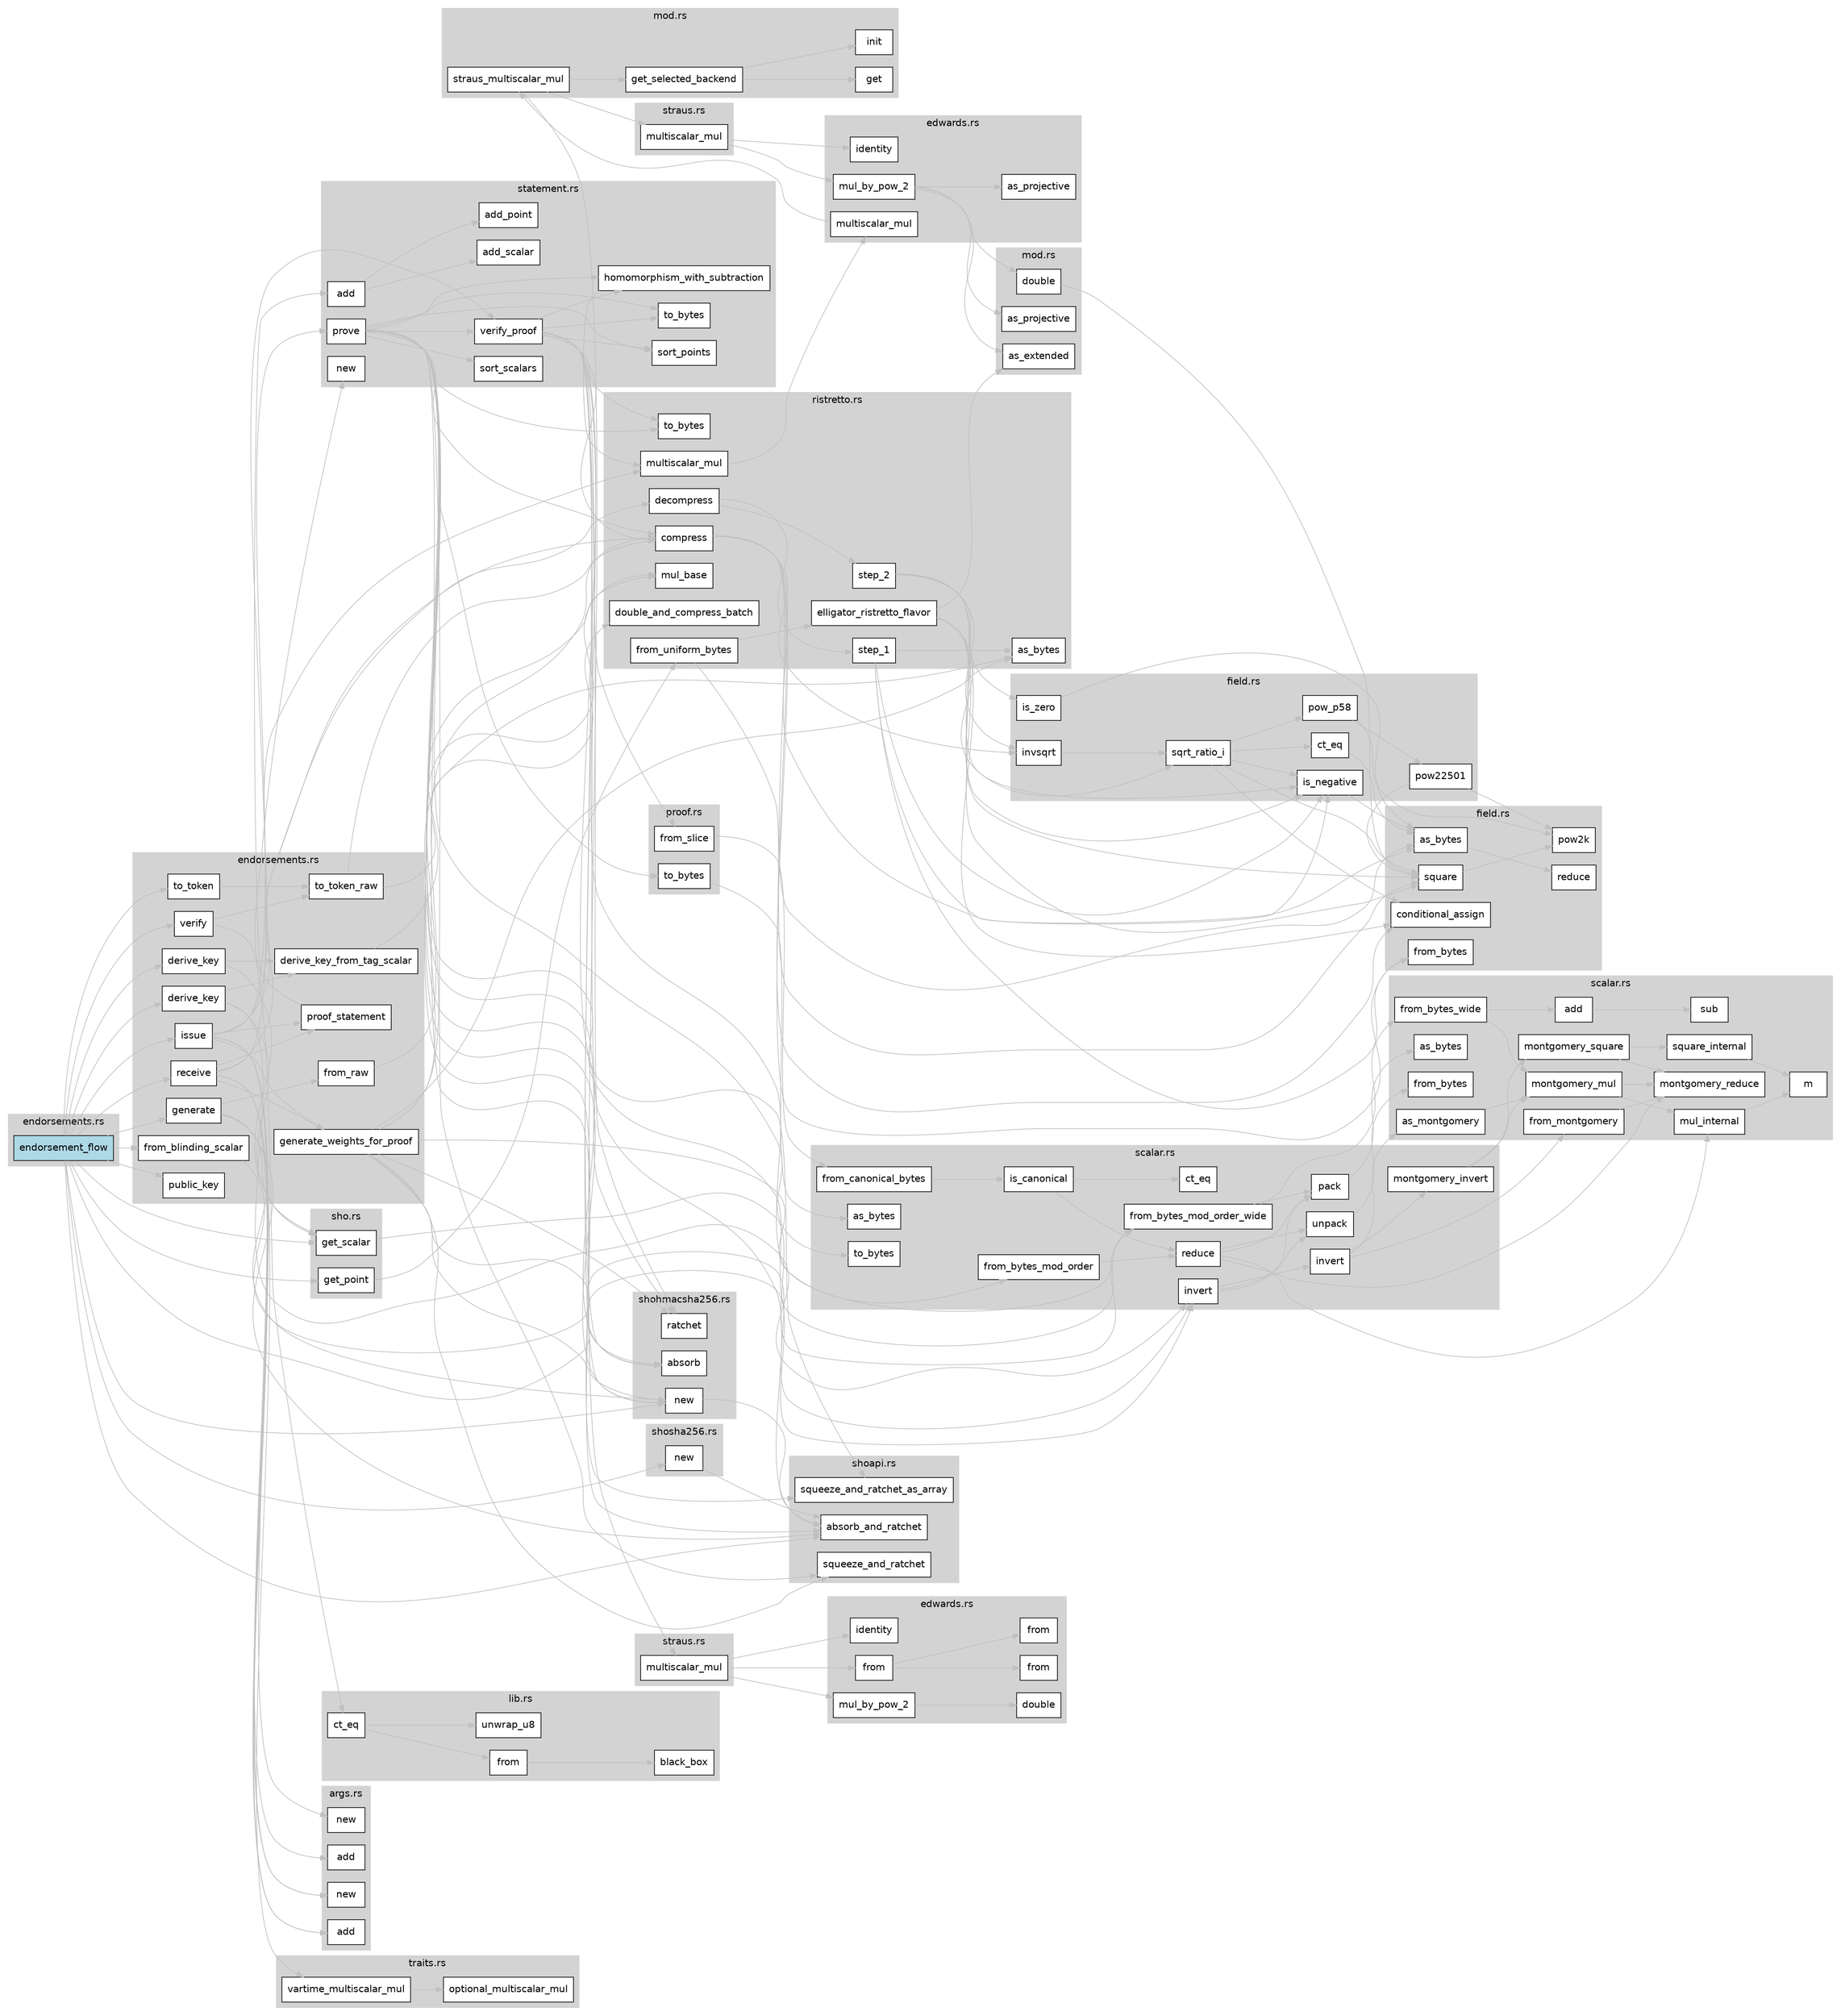 digraph function_subgraph {
  rankdir=LR;
  node [shape=box, style=filled, fontname=Helvetica];
  edge [color=gray];

  subgraph cluster_0 {
    label = "mod.rs";
    style=filled;
    color=lightgrey;
    fontname=Helvetica;
    "rust-analyzer cargo curve25519-dalek 4.1.3 backend/cpuid_avx2/impl#[InitToken]get()." [label="get", tooltip="", fillcolor=white]
    "rust-analyzer cargo curve25519-dalek 4.1.3 backend/get_selected_backend()." [label="get_selected_backend", tooltip="fn get_selected_backend() -> BackendKind {     #[cfg(all(curve25519_dalek_backend = ' simd' , nightly))]     {         cpufeatures::new!(cpuid_avx512, ' avx512ifma' , ' avx512vl' );         let token_...", fillcolor=white]
    "rust-analyzer cargo curve25519-dalek 4.1.3 backend/cpuid_avx2/init()." [label="init", tooltip="", fillcolor=white]
    "rust-analyzer cargo curve25519-dalek 4.1.3 backend/straus_multiscalar_mul()." [label="straus_multiscalar_mul", tooltip="pub fn straus_multiscalar_mul<I, J>(scalars: I, points: J) -> EdwardsPoint where     I: IntoIterator,     I::Item: core::borrow::Borrow<Scalar>,     J: IntoIterator,     J::Item: core::borrow::Borrow<...", fillcolor=white]
  }
  subgraph cluster_1 {
    label = "mod.rs";
    style=filled;
    color=lightgrey;
    fontname=Helvetica;
    "rust-analyzer cargo curve25519-dalek 4.1.3 backend/serial/curve_models/impl#[ProjectivePoint]double()." [label="double", tooltip="    pub fn double(&self) -> CompletedPoint {         // Double()         let XX = self.X.square();         let YY = self.Y.square();         let ZZ2 = self.Z.square2();         let X_plus_Y = &self.X ...", fillcolor=white]
    "rust-analyzer cargo curve25519-dalek 4.1.3 backend/serial/curve_models/impl#[CompletedPoint]as_extended()." [label="as_extended", tooltip="    pub fn as_extended(&self) -> EdwardsPoint {         EdwardsPoint {             X: &self.X * &self.T,             Y: &self.Y * &self.Z,             Z: &self.Z * &self.T,             T: &self.X * &s...", fillcolor=white]
    "rust-analyzer cargo curve25519-dalek 4.1.3 backend/serial/curve_models/impl#[CompletedPoint]as_projective()." [label="as_projective", tooltip="    pub fn as_projective(&self) -> ProjectivePoint {         ProjectivePoint {             X: &self.X * &self.T,             Y: &self.Y * &self.Z,             Z: &self.Z * &self.T,         }     }", fillcolor=white]
  }
  subgraph cluster_2 {
    label = "straus.rs";
    style=filled;
    color=lightgrey;
    fontname=Helvetica;
    "rust-analyzer cargo curve25519-dalek 4.1.3 backend/serial/scalar_mul/straus/impl#[Straus][MultiscalarMul]multiscalar_mul()." [label="multiscalar_mul", tooltip="    fn multiscalar_mul<I, J>(scalars: I, points: J) -> EdwardsPoint     where         I: IntoIterator,         I::Item: Borrow<Scalar>,         J: IntoIterator,         J::Item: Borrow<EdwardsPoint>, ...", fillcolor=white]
  }
  subgraph cluster_3 {
    label = "field.rs";
    style=filled;
    color=lightgrey;
    fontname=Helvetica;
    "rust-analyzer cargo curve25519-dalek 4.1.3 backend/serial/u64/field/impl#[FieldElement51][ConditionallySelectable]conditional_assign()." [label="conditional_assign", tooltip="    fn conditional_assign(&mut self, other: &FieldElement51, choice: Choice) {         self.0[0].conditional_assign(&other.0[0], choice);         self.0[1].conditional_assign(&other.0[1], choice);    ...", fillcolor=white]
    "rust-analyzer cargo curve25519-dalek 4.1.3 backend/serial/u64/field/impl#[FieldElement51]as_bytes()." [label="as_bytes", tooltip="    pub fn as_bytes(&self) -> [u8; 32] {         // Let h = limbs[0] + limbs[1]*2^51 + ... + limbs[4]*2^204.         //         // Write h = pq + r with 0 <= r < p.         //         // We want to co...", fillcolor=white]
    "rust-analyzer cargo curve25519-dalek 4.1.3 backend/serial/u64/field/impl#[FieldElement51]from_bytes()." [label="from_bytes", tooltip="    pub fn from_bytes(bytes: &[u8; 32]) -> FieldElement51 {         let load8 = |input: &[u8]| -> u64 {                (input[0] as u64)             | ((input[1] as u64) << 8)             | ((input[2]...", fillcolor=white]
    "rust-analyzer cargo curve25519-dalek 4.1.3 backend/serial/u64/field/impl#[FieldElement51]reduce()." [label="reduce", tooltip="    fn reduce(mut limbs: [u64; 5]) -> FieldElement51 {         const LOW_51_BIT_MASK: u64 = (1u64 << 51) - 1;          // Since the input limbs are bounded by 2^64, the biggest         // carry-out is...", fillcolor=white]
    "rust-analyzer cargo curve25519-dalek 4.1.3 backend/serial/u64/field/impl#[FieldElement51]pow2k()." [label="pow2k", tooltip="    pub fn pow2k(&self, mut k: u32) -> FieldElement51 {          debug_assert!( k > 0 );          /// Multiply two 64-bit integers with 128 bits of output.         #[inline(always)]         fn m(x: u6...", fillcolor=white]
    "rust-analyzer cargo curve25519-dalek 4.1.3 backend/serial/u64/field/impl#[FieldElement51]square()." [label="square", tooltip="    pub fn square(&self) -> FieldElement51 {         self.pow2k(1)     }", fillcolor=white]
  }
  subgraph cluster_4 {
    label = "scalar.rs";
    style=filled;
    color=lightgrey;
    fontname=Helvetica;
    "rust-analyzer cargo curve25519-dalek 4.1.3 backend/serial/u64/scalar/impl#[Scalar52]sub()." [label="sub", tooltip="    pub fn sub(a: &Scalar52, b: &Scalar52) -> Scalar52 {         // Optimization barrier to prevent compiler from inserting branch instructions         // TODO(tarcieri): find a better home (or abstra...", fillcolor=white]
    "rust-analyzer cargo curve25519-dalek 4.1.3 backend/serial/u64/scalar/impl#[Scalar52]from_bytes_wide()." [label="from_bytes_wide", tooltip="    pub fn from_bytes_wide(bytes: &[u8; 64]) -> Scalar52 {         let mut words = [0u64; 8];         for i in 0..8 {             for j in 0..8 {                 words[i] |= (bytes[(i * 8) + j] as u64...", fillcolor=white]
    "rust-analyzer cargo curve25519-dalek 4.1.3 backend/serial/u64/scalar/impl#[Scalar52]montgomery_square()." [label="montgomery_square", tooltip="    pub fn montgomery_square(&self) -> Scalar52 {         Scalar52::montgomery_reduce(&Scalar52::square_internal(self))     }", fillcolor=white]
    "rust-analyzer cargo curve25519-dalek 4.1.3 backend/serial/u64/scalar/impl#[Scalar52]montgomery_reduce()." [label="montgomery_reduce", tooltip="    pub (crate) fn montgomery_reduce(limbs: &[u128; 9]) -> Scalar52 {          #[inline(always)]         fn part1(sum: u128) -> (u128, u64) {             let p = (sum as u64).wrapping_mul(constants::L...", fillcolor=white]
    "rust-analyzer cargo curve25519-dalek 4.1.3 backend/serial/u64/scalar/impl#[Scalar52]as_montgomery()." [label="as_montgomery", tooltip="    pub fn as_montgomery(&self) -> Scalar52 {         Scalar52::montgomery_mul(self, &constants::RR)     }", fillcolor=white]
    "rust-analyzer cargo curve25519-dalek 4.1.3 backend/serial/u64/scalar/impl#[Scalar52]from_montgomery()." [label="from_montgomery", tooltip="    pub fn from_montgomery(&self) -> Scalar52 {         let mut limbs = [0u128; 9];         for i in 0..5 {             limbs[i] = self[i] as u128;         }         Scalar52::montgomery_reduce(&limbs...", fillcolor=white]
    "rust-analyzer cargo curve25519-dalek 4.1.3 backend/serial/u64/scalar/impl#[Scalar52]mul_internal()." [label="mul_internal", tooltip="    pub (crate) fn mul_internal(a: &Scalar52, b: &Scalar52) -> [u128; 9] {         let mut z = [0u128; 9];          z[0] = m(a[0], b[0]);         z[1] = m(a[0], b[1]) + m(a[1], b[0]);         z[2] = m...", fillcolor=white]
    "rust-analyzer cargo curve25519-dalek 4.1.3 backend/serial/u64/scalar/impl#[Scalar52]montgomery_mul()." [label="montgomery_mul", tooltip="    pub fn montgomery_mul(a: &Scalar52, b: &Scalar52) -> Scalar52 {         Scalar52::montgomery_reduce(&Scalar52::mul_internal(a, b))     }", fillcolor=white]
    "rust-analyzer cargo curve25519-dalek 4.1.3 backend/serial/u64/scalar/impl#[Scalar52]as_bytes()." [label="as_bytes", tooltip="    pub fn as_bytes(&self) -> [u8; 32] {         let mut s = [0u8; 32];          s[ 0] =  (self.0[ 0] >>  0)                      as u8;         s[ 1] =  (self.0[ 0] >>  8)                      as u8;...", fillcolor=white]
    "rust-analyzer cargo curve25519-dalek 4.1.3 backend/serial/u64/scalar/m()." [label="m", tooltip="fn m(x: u64, y: u64) -> u128 {     (x as u128) * (y as u128) }", fillcolor=white]
    "rust-analyzer cargo curve25519-dalek 4.1.3 backend/serial/u64/scalar/impl#[Scalar52]square_internal()." [label="square_internal", tooltip="    fn square_internal(a: &Scalar52) -> [u128; 9] {         let aa = [             a[0] * 2,             a[1] * 2,             a[2] * 2,             a[3] * 2,         ];          [             m( a[0]...", fillcolor=white]
    "rust-analyzer cargo curve25519-dalek 4.1.3 backend/serial/u64/scalar/impl#[Scalar52]add()." [label="add", tooltip="    pub fn add(a: &Scalar52, b: &Scalar52) -> Scalar52 {         let mut sum = Scalar52::ZERO;         let mask = (1u64 << 52) - 1;          // a + b         let mut carry: u64 = 0;         for i in 0...", fillcolor=white]
    "rust-analyzer cargo curve25519-dalek 4.1.3 backend/serial/u64/scalar/impl#[Scalar52]from_bytes()." [label="from_bytes", tooltip="    pub fn from_bytes(bytes: &[u8; 32]) -> Scalar52 {         let mut words = [0u64; 4];         for i in 0..4 {             for j in 0..8 {                 words[i] |= (bytes[(i * 8) + j] as u64) << ...", fillcolor=white]
  }
  subgraph cluster_5 {
    label = "edwards.rs";
    style=filled;
    color=lightgrey;
    fontname=Helvetica;
    "rust-analyzer cargo curve25519-dalek 4.1.3 backend/vector/avx2/edwards/impl#[ExtendedPoint][Identity]identity()." [label="identity", tooltip="    fn identity() -> ExtendedPoint {         constants::EXTENDEDPOINT_IDENTITY     }", fillcolor=white]
    "rust-analyzer cargo curve25519-dalek 4.1.3 backend/vector/avx2/edwards/impl#[ExtendedPoint][`From<crate::EdwardsPoint>`]from()." [label="from", tooltip="    fn from(P: edwards::EdwardsPoint) -> ExtendedPoint {         ExtendedPoint(FieldElement2625x4::new(&P.X, &P.Y, &P.Z, &P.T))     }", fillcolor=white]
    "rust-analyzer cargo curve25519-dalek 4.1.3 backend/vector/avx2/edwards/impl#[CachedPoint][`From<ExtendedPoint>`]from()." [label="from", tooltip="    fn from(P: ExtendedPoint) -> CachedPoint {         let mut x = P.0;          x = x.blend(x.diff_sum(), Lanes::AB);         // x = (Y2 - X2, Y2 + X2, Z2, T2) = (S2 S3 Z2 T2)          x = x * (12166...", fillcolor=white]
    "rust-analyzer cargo curve25519-dalek 4.1.3 backend/vector/avx2/edwards/impl#[`LookupTable<CachedPoint>`][`From<&crate::EdwardsPoint>`]from()." [label="from", tooltip="    fn from(point: &edwards::EdwardsPoint) -> Self {         let P = ExtendedPoint::from(*point);         let mut points = [CachedPoint::from(P); 8];         for i in 0..7 {             points[i + 1] ...", fillcolor=white]
    "rust-analyzer cargo curve25519-dalek 4.1.3 backend/vector/avx2/edwards/impl#[ExtendedPoint]double()." [label="double", tooltip="    pub fn double(&self) -> ExtendedPoint {         // Want to compute (X1 Y1 Z1 X1+Y1).         // Not sure how to do this less expensively than computing         // (X1 Y1 Z1 T1) --(256bit shuffle)-...", fillcolor=white]
    "rust-analyzer cargo curve25519-dalek 4.1.3 backend/vector/avx2/edwards/impl#[ExtendedPoint]mul_by_pow_2()." [label="mul_by_pow_2", tooltip="    pub fn mul_by_pow_2(&self, k: u32) -> ExtendedPoint {         let mut tmp: ExtendedPoint = *self;         for _ in 0..k {             tmp = tmp.double();         }         tmp     }", fillcolor=white]
  }
  subgraph cluster_6 {
    label = "straus.rs";
    style=filled;
    color=lightgrey;
    fontname=Helvetica;
    "rust-analyzer cargo curve25519-dalek 4.1.3 backend/vector/scalar_mul/straus/spec_avx2/impl#[Straus][MultiscalarMul]multiscalar_mul()." [label="multiscalar_mul", tooltip="        fn multiscalar_mul<I, J>(scalars: I, points: J) -> EdwardsPoint         where             I: IntoIterator,             I::Item: Borrow<Scalar>,             J: IntoIterator,             J::Item...", fillcolor=white]
  }
  subgraph cluster_7 {
    label = "edwards.rs";
    style=filled;
    color=lightgrey;
    fontname=Helvetica;
    "rust-analyzer cargo curve25519-dalek 4.1.3 edwards/impl#[EdwardsPoint][Identity]identity()." [label="identity", tooltip="    fn identity() -> EdwardsPoint {         EdwardsPoint {             X: FieldElement::ZERO,             Y: FieldElement::ONE,             Z: FieldElement::ONE,             T: FieldElement::ZERO,    ...", fillcolor=white]
    "rust-analyzer cargo curve25519-dalek 4.1.3 edwards/impl#[EdwardsPoint]mul_by_pow_2()." [label="mul_by_pow_2", tooltip="    pub(crate) fn mul_by_pow_2(&self, k: u32) -> EdwardsPoint {         debug_assert!(k > 0);         let mut r: CompletedPoint;         let mut s = self.as_projective();         for _ in 0..(k - 1) {...", fillcolor=white]
    "rust-analyzer cargo curve25519-dalek 4.1.3 edwards/impl#[EdwardsPoint][MultiscalarMul]multiscalar_mul()." [label="multiscalar_mul", tooltip="    fn multiscalar_mul<I, J>(scalars: I, points: J) -> EdwardsPoint     where         I: IntoIterator,         I::Item: Borrow<Scalar>,         J: IntoIterator,         J::Item: Borrow<EdwardsPoint>, ...", fillcolor=white]
    "rust-analyzer cargo curve25519-dalek 4.1.3 edwards/impl#[EdwardsPoint]as_projective()." [label="as_projective", tooltip="    pub(crate) const fn as_projective(&self) -> ProjectivePoint {         ProjectivePoint {             X: self.X,             Y: self.Y,             Z: self.Z,         }     }", fillcolor=white]
  }
  subgraph cluster_8 {
    label = "field.rs";
    style=filled;
    color=lightgrey;
    fontname=Helvetica;
    "rust-analyzer cargo curve25519-dalek 4.1.3 field/impl#[`crate::lizard::lizard_constants::FieldElement51`]is_zero()." [label="is_zero", tooltip="    pub(crate) fn is_zero(&self) -> Choice {         let zero = [0u8; 32];         let bytes = self.as_bytes();          bytes.ct_eq(&zero)     }", fillcolor=white]
    "rust-analyzer cargo curve25519-dalek 4.1.3 field/impl#[`crate::lizard::lizard_constants::FieldElement51`]pow_p58()." [label="pow_p58", tooltip="    fn pow_p58(&self) -> FieldElement {         // The bits of (p-5)/8 are 101111.....11.         //         //                                 nonzero bits of exponent         let (t19, _) = self.pow...", fillcolor=white]
    "rust-analyzer cargo curve25519-dalek 4.1.3 field/impl#[`crate::lizard::lizard_constants::FieldElement51`]sqrt_ratio_i()." [label="sqrt_ratio_i", tooltip="    pub(crate) fn sqrt_ratio_i(u: &FieldElement, v: &FieldElement) -> (Choice, FieldElement) {         // Using the same trick as in ed25519 decoding, we merge the         // inversion, the square roo...", fillcolor=white]
    "rust-analyzer cargo curve25519-dalek 4.1.3 field/impl#[`crate::lizard::lizard_constants::FieldElement51`]invsqrt()." [label="invsqrt", tooltip="    pub(crate) fn invsqrt(&self) -> (Choice, FieldElement) {         FieldElement::sqrt_ratio_i(&FieldElement::ONE, self)     }", fillcolor=white]
    "rust-analyzer cargo curve25519-dalek 4.1.3 field/impl#[`crate::lizard::lizard_constants::FieldElement51`][ConstantTimeEq]ct_eq()." [label="ct_eq", tooltip="    fn ct_eq(&self, other: &FieldElement) -> Choice {         self.as_bytes().ct_eq(&other.as_bytes())     }", fillcolor=white]
    "rust-analyzer cargo curve25519-dalek 4.1.3 field/impl#[`crate::lizard::lizard_constants::FieldElement51`]pow22501()." [label="pow22501", tooltip="    fn pow22501(&self) -> (FieldElement, FieldElement) {         // Instead of managing which temporary variables are used         // for what, we define as many as we need and leave stack         // ...", fillcolor=white]
    "rust-analyzer cargo curve25519-dalek 4.1.3 field/impl#[`crate::lizard::lizard_constants::FieldElement51`]is_negative()." [label="is_negative", tooltip="    pub(crate) fn is_negative(&self) -> Choice {         let bytes = self.as_bytes();         (bytes[0] & 1).into()     }", fillcolor=white]
  }
  subgraph cluster_9 {
    label = "ristretto.rs";
    style=filled;
    color=lightgrey;
    fontname=Helvetica;
    "rust-analyzer cargo curve25519-dalek 4.1.3 ristretto/impl#[RistrettoPoint]double_and_compress_batch()." [label="double_and_compress_batch", tooltip="    pub fn double_and_compress_batch<'a, I>(points: I) -> Vec<CompressedRistretto>     where         I: IntoIterator<Item = &'a RistrettoPoint>,     {         #[derive(Copy, Clone, Debug)]         str...", fillcolor=white]
    "rust-analyzer cargo curve25519-dalek 4.1.3 ristretto/impl#[RistrettoPoint]elligator_ristretto_flavor()." [label="elligator_ristretto_flavor", tooltip="    pub(crate) fn elligator_ristretto_flavor(r_0: &FieldElement) -> RistrettoPoint {         let i = &constants::SQRT_M1;         let d = &constants::EDWARDS_D;         let one_minus_d_sq = &constants...", fillcolor=white]
    "rust-analyzer cargo curve25519-dalek 4.1.3 ristretto/impl#[CompressedRistretto]as_bytes()." [label="as_bytes", tooltip="    pub const fn as_bytes(&self) -> &[u8; 32] {         &self.0     }", fillcolor=white]
    "rust-analyzer cargo curve25519-dalek 4.1.3 ristretto/decompress/step_2()." [label="step_2", tooltip="    pub(super) fn step_2(s: FieldElement) -> (Choice, Choice, Choice, RistrettoPoint) {         // Step 2.  Compute (X:Y:Z:T).         let one = FieldElement::ONE;         let ss = s.square();        ...", fillcolor=white]
    "rust-analyzer cargo curve25519-dalek 4.1.3 ristretto/impl#[CompressedRistretto]decompress()." [label="decompress", tooltip="    pub fn decompress(&self) -> Option<RistrettoPoint> {         let (s_encoding_is_canonical, s_is_negative, s) = decompress::step_1(self);          if (!s_encoding_is_canonical | s_is_negative).into...", fillcolor=white]
    "rust-analyzer cargo curve25519-dalek 4.1.3 ristretto/impl#[RistrettoPoint]from_uniform_bytes()." [label="from_uniform_bytes", tooltip="    pub fn from_uniform_bytes(bytes: &[u8; 64]) -> RistrettoPoint {         // This follows the one-way map construction from the Ristretto RFC:         // https://datatracker.ietf.org/doc/html/draft-...", fillcolor=white]
    "rust-analyzer cargo curve25519-dalek 4.1.3 ristretto/impl#[RistrettoPoint][MultiscalarMul]multiscalar_mul()." [label="multiscalar_mul", tooltip="    fn multiscalar_mul<I, J>(scalars: I, points: J) -> RistrettoPoint     where         I: IntoIterator,         I::Item: Borrow<Scalar>,         J: IntoIterator,         J::Item: Borrow<RistrettoPoin...", fillcolor=white]
    "rust-analyzer cargo curve25519-dalek 4.1.3 ristretto/impl#[CompressedRistretto]to_bytes()." [label="to_bytes", tooltip="    pub const fn to_bytes(&self) -> [u8; 32] {         self.0     }", fillcolor=white]
    "rust-analyzer cargo curve25519-dalek 4.1.3 ristretto/impl#[RistrettoPoint]compress()." [label="compress", tooltip="    pub fn compress(&self) -> CompressedRistretto {         let mut X = self.0.X;         let mut Y = self.0.Y;         let Z = &self.0.Z;         let T = &self.0.T;          let u1 = &(Z + &Y) * &(Z ...", fillcolor=white]
    "rust-analyzer cargo curve25519-dalek 4.1.3 ristretto/impl#[RistrettoPoint]mul_base()." [label="mul_base", tooltip="    pub fn mul_base(scalar: &Scalar) -> Self {         #[cfg(not(feature = ' precomputed-tables' ))]         {             scalar * constants::RISTRETTO_BASEPOINT_POINT         }          #[cfg(featur...", fillcolor=white]
    "rust-analyzer cargo curve25519-dalek 4.1.3 ristretto/decompress/step_1()." [label="step_1", tooltip="    pub(super) fn step_1(repr: &CompressedRistretto) -> (Choice, Choice, FieldElement) {         // Step 1. Check s for validity:         // 1.a) s must be 32 bytes (we get this from the type system) ...", fillcolor=white]
  }
  subgraph cluster_10 {
    label = "scalar.rs";
    style=filled;
    color=lightgrey;
    fontname=Helvetica;
    "rust-analyzer cargo curve25519-dalek 4.1.3 scalar/impl#[Scalar]is_canonical()." [label="is_canonical", tooltip="    fn is_canonical(&self) -> Choice {         self.ct_eq(&self.reduce())     }", fillcolor=white]
    "rust-analyzer cargo curve25519-dalek 4.1.3 scalar/impl#[`backend::serial::u64::scalar::Scalar52`]montgomery_invert()." [label="montgomery_invert", tooltip="    pub fn montgomery_invert(&self) -> UnpackedScalar {         // Uses the addition chain from         // https://briansmith.org/ecc-inversion-addition-chains-01#curve25519_scalar_inversion         l...", fillcolor=white]
    "rust-analyzer cargo curve25519-dalek 4.1.3 scalar/impl#[Scalar]from_bytes_mod_order_wide()." [label="from_bytes_mod_order_wide", tooltip="    pub fn from_bytes_mod_order_wide(input: &[u8; 64]) -> Scalar {         UnpackedScalar::from_bytes_wide(input).pack()     }", fillcolor=white]
    "rust-analyzer cargo curve25519-dalek 4.1.3 scalar/impl#[Scalar][ConstantTimeEq]ct_eq()." [label="ct_eq", tooltip="    fn ct_eq(&self, other: &Self) -> Choice {         self.bytes.ct_eq(&other.bytes)     }", fillcolor=white]
    "rust-analyzer cargo curve25519-dalek 4.1.3 scalar/impl#[Scalar]from_bytes_mod_order()." [label="from_bytes_mod_order", tooltip="    pub fn from_bytes_mod_order(bytes: [u8; 32]) -> Scalar {         // Temporarily allow s_unreduced.bytes > 2^255 ...         let s_unreduced = Scalar { bytes };          // Then reduce mod the grou...", fillcolor=white]
    "rust-analyzer cargo curve25519-dalek 4.1.3 scalar/impl#[Scalar]invert()." [label="invert", tooltip="    pub fn invert(&self) -> Scalar {         self.unpack().invert().pack()     }", fillcolor=white]
    "rust-analyzer cargo curve25519-dalek 4.1.3 scalar/impl#[Scalar]unpack()." [label="unpack", tooltip="    pub(crate) fn unpack(&self) -> UnpackedScalar {         UnpackedScalar::from_bytes(&self.bytes)     }", fillcolor=white]
    "rust-analyzer cargo curve25519-dalek 4.1.3 scalar/impl#[`backend::serial::u64::scalar::Scalar52`]invert()." [label="invert", tooltip="    pub fn invert(&self) -> UnpackedScalar {         self.as_montgomery().montgomery_invert().from_montgomery()     }", fillcolor=white]
    "rust-analyzer cargo curve25519-dalek 4.1.3 scalar/impl#[Scalar]reduce()." [label="reduce", tooltip="    fn reduce(&self) -> Scalar {         let x = self.unpack();         let xR = UnpackedScalar::mul_internal(&x, &constants::R);         let x_mod_l = UnpackedScalar::montgomery_reduce(&xR);         ...", fillcolor=white]
    "rust-analyzer cargo curve25519-dalek 4.1.3 scalar/impl#[Scalar]as_bytes()." [label="as_bytes", tooltip="    pub const fn as_bytes(&self) -> &[u8; 32] {         &self.bytes     }", fillcolor=white]
    "rust-analyzer cargo curve25519-dalek 4.1.3 scalar/impl#[Scalar]from_canonical_bytes()." [label="from_canonical_bytes", tooltip="    pub fn from_canonical_bytes(bytes: [u8; 32]) -> CtOption<Scalar> {         let high_bit_unset = (bytes[31] >> 7).ct_eq(&0);         let candidate = Scalar { bytes };         CtOption::new(candidat...", fillcolor=white]
    "rust-analyzer cargo curve25519-dalek 4.1.3 scalar/impl#[`backend::serial::u64::scalar::Scalar52`]pack()." [label="pack", tooltip="    fn pack(&self) -> Scalar {         Scalar {             bytes: self.as_bytes(),         }     }", fillcolor=white]
    "rust-analyzer cargo curve25519-dalek 4.1.3 scalar/impl#[Scalar]to_bytes()." [label="to_bytes", tooltip="    pub const fn to_bytes(&self) -> [u8; 32] {         self.bytes     }", fillcolor=white]
  }
  subgraph cluster_11 {
    label = "traits.rs";
    style=filled;
    color=lightgrey;
    fontname=Helvetica;
    "rust-analyzer cargo curve25519-dalek 4.1.3 traits/VartimeMultiscalarMul#optional_multiscalar_mul()." [label="optional_multiscalar_mul", tooltip="    fn optional_multiscalar_mul<I, J>(scalars: I, points: J) -> Option<Self::Point>     where         I: IntoIterator,         I::Item: Borrow<Scalar>,         J: IntoIterator<Item = Option<Self::Poin...", fillcolor=white]
    "rust-analyzer cargo curve25519-dalek 4.1.3 traits/VartimeMultiscalarMul#vartime_multiscalar_mul()." [label="vartime_multiscalar_mul", tooltip="    fn vartime_multiscalar_mul<I, J>(scalars: I, points: J) -> Self::Point     where         I: IntoIterator,         I::Item: Borrow<Scalar>,         J: IntoIterator,         J::Item: Borrow<Self::Po...", fillcolor=white]
  }
  subgraph cluster_12 {
    label = "lib.rs";
    style=filled;
    color=lightgrey;
    fontname=Helvetica;
    "rust-analyzer cargo subtle 2.6.0 impl#[Choice]unwrap_u8()." [label="unwrap_u8", tooltip="    pub fn unwrap_u8(&self) -> u8 {         self.0     }", fillcolor=white]
    "rust-analyzer cargo subtle 2.6.0 impl#[Choice][`From<u8>`]from()." [label="from", tooltip="    fn from(input: u8) -> Choice {         debug_assert!((input == 0u8) | (input == 1u8));          // Our goal is to prevent the compiler from inferring that the value held inside the         // resu...", fillcolor=white]
    "rust-analyzer cargo subtle 2.6.0 black_box()." [label="black_box", tooltip="fn black_box<T: Copy>(input: T) -> T {     unsafe {         // Optimization barrier         //         // SAFETY:         //   - &input is not NULL because we own input;         //   - input is Copy a...", fillcolor=white]
    "rust-analyzer cargo subtle 2.6.0 impl#[`[T]`][ConstantTimeEq]ct_eq()." [label="ct_eq", tooltip="    fn ct_eq(&self, _rhs: &[T]) -> Choice {         let len = self.len();          // Short-circuit on the *lengths* of the slices, not their         // contents.         if len != _rhs.len() {       ...", fillcolor=white]
  }
  subgraph cluster_13 {
    label = "args.rs";
    style=filled;
    color=lightgrey;
    fontname=Helvetica;
    "rust-analyzer cargo poksho 0.7.0 args/impl#[ScalarArgs]new()." [label="new", tooltip="    pub fn new() -> Self {         Self(HashMap::new())     }", fillcolor=white]
    "rust-analyzer cargo poksho 0.7.0 args/impl#[PointArgs]new()." [label="new", tooltip="    pub fn new() -> Self {         Self(HashMap::new())     }", fillcolor=white]
    "rust-analyzer cargo poksho 0.7.0 args/impl#[PointArgs]add()." [label="add", tooltip="    pub fn add(&mut self, s: impl Into<Cow<'static, str>>, val: RistrettoPoint) {         self.0.insert(s.into(), val);     }", fillcolor=white]
    "rust-analyzer cargo poksho 0.7.0 args/impl#[ScalarArgs]add()." [label="add", tooltip="    pub fn add(&mut self, s: impl Into<Cow<'static, str>>, val: Scalar) {         self.0.insert(s.into(), val);     }", fillcolor=white]
  }
  subgraph cluster_14 {
    label = "proof.rs";
    style=filled;
    color=lightgrey;
    fontname=Helvetica;
    "rust-analyzer cargo poksho 0.7.0 proof/impl#[Proof]to_bytes()." [label="to_bytes", tooltip="    pub fn to_bytes(&self) -> Vec<u8> {         [&self.challenge]             .into_iter()             .chain(&self.response)             .flat_map(|scalar| *scalar.as_bytes())             .collect() ...", fillcolor=white]
    "rust-analyzer cargo poksho 0.7.0 proof/impl#[Proof]from_slice()." [label="from_slice", tooltip="    pub fn from_slice(bytes: &[u8]) -> Option<Self> {         // TODO use Iterator::array_chunks once that's stabilized.         // See https://github.com/rust-lang/rust/issues/100450.         let chu...", fillcolor=white]
  }
  subgraph cluster_15 {
    label = "shoapi.rs";
    style=filled;
    color=lightgrey;
    fontname=Helvetica;
    "rust-analyzer cargo poksho 0.7.0 shoapi/ShoApi#absorb_and_ratchet()." [label="absorb_and_ratchet", tooltip="    fn absorb_and_ratchet(&mut self, input: &[u8]) {         self.absorb(input);         self.ratchet();     }", fillcolor=white]
    "rust-analyzer cargo poksho 0.7.0 shoapi/ShoApi#squeeze_and_ratchet()." [label="squeeze_and_ratchet", tooltip="    fn squeeze_and_ratchet(&mut self, outlen: usize) -> Vec<u8> {         let mut out = vec![0; outlen];         self.squeeze_and_ratchet_into(&mut out);         out     }", fillcolor=white]
    "rust-analyzer cargo poksho 0.7.0 shoapi/impl#[S][ShoApiExt]squeeze_and_ratchet_as_array()." [label="squeeze_and_ratchet_as_array", tooltip="    fn squeeze_and_ratchet_as_array<const N: usize>(&mut self) -> [u8; N] {         let mut out = [0; N];         self.squeeze_and_ratchet_into(&mut out);         out     }", fillcolor=white]
  }
  subgraph cluster_16 {
    label = "shohmacsha256.rs";
    style=filled;
    color=lightgrey;
    fontname=Helvetica;
    "rust-analyzer cargo poksho 0.7.0 shohmacsha256/impl#[ShoHmacSha256][ShoApi]ratchet()." [label="ratchet", tooltip="    fn ratchet(&mut self) {         if let Mode::RATCHETED = self.mode {             return;         }         self.hasher.update(&[0x00]);         self.cv             .copy_from_slice(&self.hasher.cl...", fillcolor=white]
    "rust-analyzer cargo poksho 0.7.0 shohmacsha256/impl#[ShoHmacSha256][ShoApi]absorb()." [label="absorb", tooltip="    fn absorb(&mut self, input: &[u8]) {         if let Mode::RATCHETED = self.mode {             self.hasher =                 Hmac::<Sha256>::new_from_slice(&self.cv).expect(' HMAC accepts 256-bit k...", fillcolor=white]
    "rust-analyzer cargo poksho 0.7.0 shohmacsha256/impl#[ShoHmacSha256][ShoApi]new()." [label="new", tooltip="    fn new(label: &[u8]) -> ShoHmacSha256 {         let mut sho = ShoHmacSha256 {             hasher: Hmac::<Sha256>::new_from_slice(&[0; HASH_LEN])                 .expect(' HMAC accepts 256-bit keys...", fillcolor=white]
  }
  subgraph cluster_17 {
    label = "shosha256.rs";
    style=filled;
    color=lightgrey;
    fontname=Helvetica;
    "rust-analyzer cargo poksho 0.7.0 shosha256/impl#[ShoSha256][ShoApi]new()." [label="new", tooltip="    fn new(label: &[u8]) -> ShoSha256 {         let mut sho = ShoSha256 {             hasher: Sha256::new(),             cv: [0; HASH_LEN],             mode: Mode::RATCHETED,         };         sho.ab...", fillcolor=white]
  }
  subgraph cluster_18 {
    label = "statement.rs";
    style=filled;
    color=lightgrey;
    fontname=Helvetica;
    "rust-analyzer cargo poksho 0.7.0 statement/impl#[Statement]add()." [label="add", tooltip="    pub fn add(&mut self, lhs_str: &str, rhs_pairs: &[(&str, &str)]) {         if (lhs_str.is_empty())             || (rhs_pairs.is_empty())             || (rhs_pairs.len() > 255)             || (self...", fillcolor=white]
    "rust-analyzer cargo poksho 0.7.0 statement/impl#[Statement]verify_proof()." [label="verify_proof", tooltip="    pub fn verify_proof(         &self,         proof_bytes: &[u8],         point_args: &PointArgs,         message: &[u8],     ) -> Result<(), PokshoError> {         let proof = Proof::from_slice(pro...", fillcolor=white]
    "rust-analyzer cargo poksho 0.7.0 statement/impl#[Statement]add_point()." [label="add_point", tooltip="    fn add_point(         &mut self,         point_name: impl Into<Cow<'static, str>>,     ) -> Result<PointIndex, PokshoError> {         let point_name = point_name.into();         match self.point_m...", fillcolor=white]
    "rust-analyzer cargo poksho 0.7.0 statement/impl#[Statement]prove()." [label="prove", tooltip="    pub fn prove(         &self,         scalar_args: &ScalarArgs,         point_args: &PointArgs,         message: &[u8],         randomness: &[u8], // must be 32 bytes     ) -> Result<Vec<u8>, Poksh...", fillcolor=white]
    "rust-analyzer cargo poksho 0.7.0 statement/impl#[Statement]add_scalar()." [label="add_scalar", tooltip="    fn add_scalar(         &mut self,         scalar_name: impl Into<Cow<'static, str>>,     ) -> Result<ScalarIndex, PokshoError> {         let scalar_name = scalar_name.into();         match self.sc...", fillcolor=white]
    "rust-analyzer cargo poksho 0.7.0 statement/impl#[Statement]new()." [label="new", tooltip="    pub fn new() -> Self {         let mut point_map = HashMap::new();         point_map.insert(' G' .into(), 0); // G is base point         let point_vec = vec![' G' .into()];         Statement {    ...", fillcolor=white]
    "rust-analyzer cargo poksho 0.7.0 statement/impl#[Statement]to_bytes()." [label="to_bytes", tooltip="    fn to_bytes(&self) -> Vec<u8> {         let equation_count =             u8::try_from(self.equations.len()).expect(' number of equations fits in a byte' );         let scalar_count =             u...", fillcolor=white]
    "rust-analyzer cargo poksho 0.7.0 statement/impl#[Statement]sort_points()." [label="sort_points", tooltip="    fn sort_points(&self, point_args: &PointArgs) -> Result<Vec<RistrettoPoint>, PokshoError> {         if point_args.0.len() != self.point_vec.len() - 1 {             return Err(BadArgsWrongNumberOfP...", fillcolor=white]
    "rust-analyzer cargo poksho 0.7.0 statement/impl#[Statement]sort_scalars()." [label="sort_scalars", tooltip="    fn sort_scalars(&self, scalar_args: &ScalarArgs) -> Result<G1, PokshoError> {         if scalar_args.0.len() != self.scalar_vec.len() {             return Err(BadArgsWrongNumberOfScalarArgs);     ...", fillcolor=white]
    "rust-analyzer cargo poksho 0.7.0 statement/impl#[Statement]homomorphism_with_subtraction()." [label="homomorphism_with_subtraction", tooltip="    fn homomorphism_with_subtraction(         &self,         g1: &[Scalar],         all_points: &[RistrettoPoint],         challenge: Option<Scalar>,     ) -> G2 {         self.equations             ....", fillcolor=white]
  }
  subgraph cluster_19 {
    label = "endorsements.rs";
    style=filled;
    color=lightgrey;
    fontname=Helvetica;
    "rust-analyzer cargo zkcredential 0.1.0 endorsement_flow()." [label="endorsement_flow", tooltip="fn endorsement_flow(c: &mut Criterion) {     let mut group = c.benchmark_group(' endorsements' );      let mut input_sho = poksho::ShoSha256::new(b' test' );     let inputs: Vec<RistrettoPoint> = (0.....", fillcolor=lightblue]
  }
  subgraph cluster_20 {
    label = "endorsements.rs";
    style=filled;
    color=lightgrey;
    fontname=Helvetica;
    "rust-analyzer cargo zkcredential 0.1.0 endorsements/impl#[ClientDecryptionKey]from_blinding_scalar()." [label="from_blinding_scalar", tooltip="    pub fn from_blinding_scalar(scalar: Scalar) -> Self {         Self {             a_inv: scalar.invert(),         }     }", fillcolor=white]
    "rust-analyzer cargo zkcredential 0.1.0 endorsements/impl#[ServerDerivedKeyPair]verify()." [label="verify", tooltip="    pub fn verify(&self, point: &RistrettoPoint, token: &[u8]) -> Result<(), VerificationFailure> {         let P = self.sk_prime * point;         let expected = Endorsement::to_token_raw(P);         ...", fillcolor=white]
    "rust-analyzer cargo zkcredential 0.1.0 endorsements/impl#[ServerRootPublicKey]derive_key_from_tag_scalar()." [label="derive_key_from_tag_scalar", tooltip="    fn derive_key_from_tag_scalar(&self, t: &Scalar) -> ServerDerivedPublicKey {         ServerDerivedPublicKey {             PK_prime: self.PK + RistrettoPoint::mul_base(t),         }     }", fillcolor=white]
    "rust-analyzer cargo zkcredential 0.1.0 endorsements/impl#[ServerRootKeyPair]generate()." [label="generate", tooltip="    pub fn generate(randomness: [u8; RANDOMNESS_LEN]) -> Self {         let mut sho = poksho::ShoHmacSha256::new(             b' Signal_ZKCredential_Endorsements_ServerRootKeyPair_generate_20240207' ,...", fillcolor=white]
    "rust-analyzer cargo zkcredential 0.1.0 endorsements/impl#[ServerRootKeyPair]derive_key()." [label="derive_key", tooltip="    pub fn derive_key(&self, mut tag_info: impl ShoApi) -> ServerDerivedKeyPair {         let t = tag_info.get_scalar();         ServerDerivedKeyPair {             sk_prime: (self.sk + t).invert(),   ...", fillcolor=white]
    "rust-analyzer cargo zkcredential 0.1.0 endorsements/impl#[EndorsementResponse]issue()." [label="issue", tooltip="    pub fn issue(         hidden_attribute_points: impl IntoIterator<Item = RistrettoPoint>,         private_key: &ServerDerivedKeyPair,         randomness: [u8; RANDOMNESS_LEN],     ) -> EndorsementR...", fillcolor=white]
    "rust-analyzer cargo zkcredential 0.1.0 endorsements/impl#[EndorsementResponse]proof_statement()." [label="proof_statement", tooltip="    fn proof_statement() -> poksho::Statement {         let mut statement = poksho::Statement::new();         // We use a weighted sum where the weights are generated by hashing the inputs (a ' random...", fillcolor=white]
    "rust-analyzer cargo zkcredential 0.1.0 endorsements/impl#[ServerRootKeyPair]from_raw()." [label="from_raw", tooltip="    pub fn from_raw(sk: Scalar) -> Self {         Self {             sk,             public: ServerRootPublicKey {                 PK: RistrettoPoint::mul_base(&sk),             },         }     }", fillcolor=white]
    "rust-analyzer cargo zkcredential 0.1.0 endorsements/impl#[EndorsementResponse]receive()." [label="receive", tooltip="    pub fn receive(         self,         hidden_attribute_points: impl IntoIterator<Item = RistrettoPoint>,         server_public_key: &ServerDerivedPublicKey,     ) -> Result<ReceivedEndorsements, V...", fillcolor=white]
    "rust-analyzer cargo zkcredential 0.1.0 endorsements/impl#[EndorsementResponse]generate_weights_for_proof()." [label="generate_weights_for_proof", tooltip="    fn generate_weights_for_proof(         public_key: &ServerDerivedPublicKey,         E: &[RistrettoPoint],         R: &[CompressedRistretto],     ) -> Vec<Scalar> {         debug_assert_eq!(E.len()...", fillcolor=white]
    "rust-analyzer cargo zkcredential 0.1.0 endorsements/impl#[ServerRootPublicKey]derive_key()." [label="derive_key", tooltip="    pub fn derive_key(&self, mut tag_info: impl ShoApi) -> ServerDerivedPublicKey {         let t = tag_info.get_scalar();         self.derive_key_from_tag_scalar(&t)     }", fillcolor=white]
    "rust-analyzer cargo zkcredential 0.1.0 endorsements/impl#[Endorsement]to_token()." [label="to_token", tooltip="    pub fn to_token(&self, client_key: &ClientDecryptionKey) -> Box<[u8]> {         let P = self.R * client_key.a_inv;         Self::to_token_raw(P)     }", fillcolor=white]
    "rust-analyzer cargo zkcredential 0.1.0 endorsements/impl#[ServerRootKeyPair]public_key()." [label="public_key", tooltip="    pub fn public_key(&self) -> &ServerRootPublicKey {         &self.public     }", fillcolor=white]
    "rust-analyzer cargo zkcredential 0.1.0 endorsements/impl#[Endorsement]to_token_raw()." [label="to_token_raw", tooltip="    fn to_token_raw(unblinded_endorsement: RistrettoPoint) -> Box<[u8]> {         // Skip the Sho for this, we're hashing a single point into a single bitstring. We don't         // need domain separa...", fillcolor=white]
  }
  subgraph cluster_21 {
    label = "sho.rs";
    style=filled;
    color=lightgrey;
    fontname=Helvetica;
    "rust-analyzer cargo zkcredential 0.1.0 sho/ShoExt#get_point()." [label="get_point", tooltip="    fn get_point(&mut self) -> RistrettoPoint {         let mut point_bytes = [0u8; 64];         self.squeeze_and_ratchet_into(&mut point_bytes);         RistrettoPoint::from_uniform_bytes(&point_byte...", fillcolor=white]
    "rust-analyzer cargo zkcredential 0.1.0 sho/ShoExt#get_scalar()." [label="get_scalar", tooltip="    fn get_scalar(&mut self) -> Scalar {         let mut scalar_bytes = [0u8; 64];         self.squeeze_and_ratchet_into(&mut scalar_bytes);         Scalar::from_bytes_mod_order_wide(&scalar_bytes)   ...", fillcolor=white]
  }

  "rust-analyzer cargo zkcredential 0.1.0 endorsements/impl#[ClientDecryptionKey]from_blinding_scalar()." -> "rust-analyzer cargo curve25519-dalek 4.1.3 scalar/impl#[Scalar]invert()."
  "rust-analyzer cargo zkcredential 0.1.0 endorsements/impl#[ServerDerivedKeyPair]verify()." -> "rust-analyzer cargo zkcredential 0.1.0 endorsements/impl#[Endorsement]to_token_raw()."
  "rust-analyzer cargo zkcredential 0.1.0 endorsements/impl#[ServerDerivedKeyPair]verify()." -> "rust-analyzer cargo subtle 2.6.0 impl#[`[T]`][ConstantTimeEq]ct_eq()."
  "rust-analyzer cargo curve25519-dalek 4.1.3 field/impl#[`crate::lizard::lizard_constants::FieldElement51`]is_zero()." -> "rust-analyzer cargo curve25519-dalek 4.1.3 backend/serial/u64/field/impl#[FieldElement51]as_bytes()."
  "rust-analyzer cargo zkcredential 0.1.0 endorsements/impl#[ServerRootPublicKey]derive_key_from_tag_scalar()." -> "rust-analyzer cargo curve25519-dalek 4.1.3 ristretto/impl#[RistrettoPoint]mul_base()."
  "rust-analyzer cargo curve25519-dalek 4.1.3 backend/vector/scalar_mul/straus/spec_avx2/impl#[Straus][MultiscalarMul]multiscalar_mul()." -> "rust-analyzer cargo curve25519-dalek 4.1.3 backend/vector/avx2/edwards/impl#[ExtendedPoint]mul_by_pow_2()."
  "rust-analyzer cargo curve25519-dalek 4.1.3 backend/vector/scalar_mul/straus/spec_avx2/impl#[Straus][MultiscalarMul]multiscalar_mul()." -> "rust-analyzer cargo curve25519-dalek 4.1.3 backend/vector/avx2/edwards/impl#[`LookupTable<CachedPoint>`][`From<&crate::EdwardsPoint>`]from()."
  "rust-analyzer cargo curve25519-dalek 4.1.3 backend/vector/scalar_mul/straus/spec_avx2/impl#[Straus][MultiscalarMul]multiscalar_mul()." -> "rust-analyzer cargo curve25519-dalek 4.1.3 backend/vector/avx2/edwards/impl#[ExtendedPoint][Identity]identity()."
  "rust-analyzer cargo subtle 2.6.0 impl#[Choice][`From<u8>`]from()." -> "rust-analyzer cargo subtle 2.6.0 black_box()."
  "rust-analyzer cargo curve25519-dalek 4.1.3 scalar/impl#[Scalar]is_canonical()." -> "rust-analyzer cargo curve25519-dalek 4.1.3 scalar/impl#[Scalar]reduce()."
  "rust-analyzer cargo curve25519-dalek 4.1.3 scalar/impl#[Scalar]is_canonical()." -> "rust-analyzer cargo curve25519-dalek 4.1.3 scalar/impl#[Scalar][ConstantTimeEq]ct_eq()."
  "rust-analyzer cargo poksho 0.7.0 proof/impl#[Proof]to_bytes()." -> "rust-analyzer cargo curve25519-dalek 4.1.3 scalar/impl#[Scalar]as_bytes()."
  "rust-analyzer cargo curve25519-dalek 4.1.3 backend/serial/u64/scalar/impl#[Scalar52]from_bytes_wide()." -> "rust-analyzer cargo curve25519-dalek 4.1.3 backend/serial/u64/scalar/impl#[Scalar52]add()."
  "rust-analyzer cargo curve25519-dalek 4.1.3 backend/serial/u64/scalar/impl#[Scalar52]from_bytes_wide()." -> "rust-analyzer cargo curve25519-dalek 4.1.3 backend/serial/u64/scalar/impl#[Scalar52]montgomery_mul()."
  "rust-analyzer cargo poksho 0.7.0 statement/impl#[Statement]add()." -> "rust-analyzer cargo poksho 0.7.0 statement/impl#[Statement]add_scalar()."
  "rust-analyzer cargo poksho 0.7.0 statement/impl#[Statement]add()." -> "rust-analyzer cargo poksho 0.7.0 statement/impl#[Statement]add_point()."
  "rust-analyzer cargo curve25519-dalek 4.1.3 field/impl#[`crate::lizard::lizard_constants::FieldElement51`]pow_p58()." -> "rust-analyzer cargo curve25519-dalek 4.1.3 field/impl#[`crate::lizard::lizard_constants::FieldElement51`]pow22501()."
  "rust-analyzer cargo curve25519-dalek 4.1.3 field/impl#[`crate::lizard::lizard_constants::FieldElement51`]pow_p58()." -> "rust-analyzer cargo curve25519-dalek 4.1.3 backend/serial/u64/field/impl#[FieldElement51]pow2k()."
  "rust-analyzer cargo zkcredential 0.1.0 endorsements/impl#[ServerRootKeyPair]generate()." -> "rust-analyzer cargo poksho 0.7.0 shoapi/ShoApi#absorb_and_ratchet()."
  "rust-analyzer cargo zkcredential 0.1.0 endorsements/impl#[ServerRootKeyPair]generate()." -> "rust-analyzer cargo zkcredential 0.1.0 endorsements/impl#[ServerRootKeyPair]from_raw()."
  "rust-analyzer cargo zkcredential 0.1.0 endorsements/impl#[ServerRootKeyPair]generate()." -> "rust-analyzer cargo zkcredential 0.1.0 sho/ShoExt#get_scalar()."
  "rust-analyzer cargo zkcredential 0.1.0 endorsements/impl#[ServerRootKeyPair]generate()." -> "rust-analyzer cargo poksho 0.7.0 shohmacsha256/impl#[ShoHmacSha256][ShoApi]new()."
  "rust-analyzer cargo curve25519-dalek 4.1.3 backend/serial/u64/scalar/impl#[Scalar52]montgomery_square()." -> "rust-analyzer cargo curve25519-dalek 4.1.3 backend/serial/u64/scalar/impl#[Scalar52]square_internal()."
  "rust-analyzer cargo curve25519-dalek 4.1.3 backend/serial/u64/scalar/impl#[Scalar52]montgomery_square()." -> "rust-analyzer cargo curve25519-dalek 4.1.3 backend/serial/u64/scalar/impl#[Scalar52]montgomery_reduce()."
  "rust-analyzer cargo curve25519-dalek 4.1.3 backend/serial/curve_models/impl#[ProjectivePoint]double()." -> "rust-analyzer cargo curve25519-dalek 4.1.3 backend/serial/u64/field/impl#[FieldElement51]square()."
  "rust-analyzer cargo curve25519-dalek 4.1.3 backend/serial/u64/field/impl#[FieldElement51]as_bytes()." -> "rust-analyzer cargo curve25519-dalek 4.1.3 backend/serial/u64/field/impl#[FieldElement51]reduce()."
  "rust-analyzer cargo zkcredential 0.1.0 endorsements/impl#[ServerRootKeyPair]derive_key()." -> "rust-analyzer cargo zkcredential 0.1.0 endorsements/impl#[ServerRootPublicKey]derive_key_from_tag_scalar()."
  "rust-analyzer cargo zkcredential 0.1.0 endorsements/impl#[ServerRootKeyPair]derive_key()." -> "rust-analyzer cargo curve25519-dalek 4.1.3 scalar/impl#[Scalar]invert()."
  "rust-analyzer cargo zkcredential 0.1.0 endorsements/impl#[ServerRootKeyPair]derive_key()." -> "rust-analyzer cargo zkcredential 0.1.0 sho/ShoExt#get_scalar()."
  "rust-analyzer cargo poksho 0.7.0 statement/impl#[Statement]verify_proof()." -> "rust-analyzer cargo poksho 0.7.0 statement/impl#[Statement]sort_points()."
  "rust-analyzer cargo poksho 0.7.0 statement/impl#[Statement]verify_proof()." -> "rust-analyzer cargo poksho 0.7.0 shohmacsha256/impl#[ShoHmacSha256][ShoApi]ratchet()."
  "rust-analyzer cargo poksho 0.7.0 statement/impl#[Statement]verify_proof()." -> "rust-analyzer cargo poksho 0.7.0 shoapi/impl#[S][ShoApiExt]squeeze_and_ratchet_as_array()."
  "rust-analyzer cargo poksho 0.7.0 statement/impl#[Statement]verify_proof()." -> "rust-analyzer cargo poksho 0.7.0 statement/impl#[Statement]to_bytes()."
  "rust-analyzer cargo poksho 0.7.0 statement/impl#[Statement]verify_proof()." -> "rust-analyzer cargo poksho 0.7.0 statement/impl#[Statement]homomorphism_with_subtraction()."
  "rust-analyzer cargo poksho 0.7.0 statement/impl#[Statement]verify_proof()." -> "rust-analyzer cargo curve25519-dalek 4.1.3 ristretto/impl#[CompressedRistretto]to_bytes()."
  "rust-analyzer cargo poksho 0.7.0 statement/impl#[Statement]verify_proof()." -> "rust-analyzer cargo curve25519-dalek 4.1.3 ristretto/impl#[RistrettoPoint]compress()."
  "rust-analyzer cargo poksho 0.7.0 statement/impl#[Statement]verify_proof()." -> "rust-analyzer cargo poksho 0.7.0 shohmacsha256/impl#[ShoHmacSha256][ShoApi]new()."
  "rust-analyzer cargo poksho 0.7.0 statement/impl#[Statement]verify_proof()." -> "rust-analyzer cargo poksho 0.7.0 proof/impl#[Proof]from_slice()."
  "rust-analyzer cargo poksho 0.7.0 statement/impl#[Statement]verify_proof()." -> "rust-analyzer cargo curve25519-dalek 4.1.3 scalar/impl#[Scalar]from_bytes_mod_order_wide()."
  "rust-analyzer cargo poksho 0.7.0 statement/impl#[Statement]verify_proof()." -> "rust-analyzer cargo poksho 0.7.0 shoapi/ShoApi#absorb_and_ratchet()."
  "rust-analyzer cargo poksho 0.7.0 statement/impl#[Statement]verify_proof()." -> "rust-analyzer cargo poksho 0.7.0 shohmacsha256/impl#[ShoHmacSha256][ShoApi]absorb()."
  "rust-analyzer cargo poksho 0.7.0 shosha256/impl#[ShoSha256][ShoApi]new()." -> "rust-analyzer cargo poksho 0.7.0 shoapi/ShoApi#absorb_and_ratchet()."
  "rust-analyzer cargo zkcredential 0.1.0 endorsements/impl#[EndorsementResponse]issue()." -> "rust-analyzer cargo curve25519-dalek 4.1.3 ristretto/impl#[RistrettoPoint]compress()."
  "rust-analyzer cargo zkcredential 0.1.0 endorsements/impl#[EndorsementResponse]issue()." -> "rust-analyzer cargo poksho 0.7.0 args/impl#[ScalarArgs]add()."
  "rust-analyzer cargo zkcredential 0.1.0 endorsements/impl#[EndorsementResponse]issue()." -> "rust-analyzer cargo poksho 0.7.0 args/impl#[ScalarArgs]new()."
  "rust-analyzer cargo zkcredential 0.1.0 endorsements/impl#[EndorsementResponse]issue()." -> "rust-analyzer cargo poksho 0.7.0 args/impl#[PointArgs]new()."
  "rust-analyzer cargo zkcredential 0.1.0 endorsements/impl#[EndorsementResponse]issue()." -> "rust-analyzer cargo curve25519-dalek 4.1.3 ristretto/impl#[RistrettoPoint][MultiscalarMul]multiscalar_mul()."
  "rust-analyzer cargo zkcredential 0.1.0 endorsements/impl#[EndorsementResponse]issue()." -> "rust-analyzer cargo zkcredential 0.1.0 endorsements/impl#[EndorsementResponse]generate_weights_for_proof()."
  "rust-analyzer cargo zkcredential 0.1.0 endorsements/impl#[EndorsementResponse]issue()." -> "rust-analyzer cargo poksho 0.7.0 args/impl#[PointArgs]add()."
  "rust-analyzer cargo zkcredential 0.1.0 endorsements/impl#[EndorsementResponse]issue()." -> "rust-analyzer cargo poksho 0.7.0 statement/impl#[Statement]prove()."
  "rust-analyzer cargo zkcredential 0.1.0 endorsements/impl#[EndorsementResponse]issue()." -> "rust-analyzer cargo zkcredential 0.1.0 endorsements/impl#[EndorsementResponse]proof_statement()."
  "rust-analyzer cargo curve25519-dalek 4.1.3 backend/serial/u64/scalar/impl#[Scalar52]as_montgomery()." -> "rust-analyzer cargo curve25519-dalek 4.1.3 backend/serial/u64/scalar/impl#[Scalar52]montgomery_mul()."
  "rust-analyzer cargo poksho 0.7.0 proof/impl#[Proof]from_slice()." -> "rust-analyzer cargo curve25519-dalek 4.1.3 scalar/impl#[Scalar]from_canonical_bytes()."
  "rust-analyzer cargo curve25519-dalek 4.1.3 ristretto/impl#[RistrettoPoint]elligator_ristretto_flavor()." -> "rust-analyzer cargo curve25519-dalek 4.1.3 backend/serial/u64/field/impl#[FieldElement51][ConditionallySelectable]conditional_assign()."
  "rust-analyzer cargo curve25519-dalek 4.1.3 ristretto/impl#[RistrettoPoint]elligator_ristretto_flavor()." -> "rust-analyzer cargo curve25519-dalek 4.1.3 backend/serial/curve_models/impl#[CompletedPoint]as_extended()."
  "rust-analyzer cargo curve25519-dalek 4.1.3 ristretto/impl#[RistrettoPoint]elligator_ristretto_flavor()." -> "rust-analyzer cargo curve25519-dalek 4.1.3 field/impl#[`crate::lizard::lizard_constants::FieldElement51`]sqrt_ratio_i()."
  "rust-analyzer cargo curve25519-dalek 4.1.3 ristretto/impl#[RistrettoPoint]elligator_ristretto_flavor()." -> "rust-analyzer cargo curve25519-dalek 4.1.3 backend/serial/u64/field/impl#[FieldElement51]square()."
  "rust-analyzer cargo curve25519-dalek 4.1.3 ristretto/impl#[RistrettoPoint]elligator_ristretto_flavor()." -> "rust-analyzer cargo curve25519-dalek 4.1.3 field/impl#[`crate::lizard::lizard_constants::FieldElement51`]is_negative()."
  "rust-analyzer cargo curve25519-dalek 4.1.3 backend/serial/u64/scalar/impl#[Scalar52]from_montgomery()." -> "rust-analyzer cargo curve25519-dalek 4.1.3 backend/serial/u64/scalar/impl#[Scalar52]montgomery_reduce()."
  "rust-analyzer cargo zkcredential 0.1.0 endorsements/impl#[EndorsementResponse]proof_statement()." -> "rust-analyzer cargo poksho 0.7.0 statement/impl#[Statement]add()."
  "rust-analyzer cargo zkcredential 0.1.0 endorsements/impl#[EndorsementResponse]proof_statement()." -> "rust-analyzer cargo poksho 0.7.0 statement/impl#[Statement]new()."
  "rust-analyzer cargo curve25519-dalek 4.1.3 edwards/impl#[EdwardsPoint]mul_by_pow_2()." -> "rust-analyzer cargo curve25519-dalek 4.1.3 backend/serial/curve_models/impl#[ProjectivePoint]double()."
  "rust-analyzer cargo curve25519-dalek 4.1.3 edwards/impl#[EdwardsPoint]mul_by_pow_2()." -> "rust-analyzer cargo curve25519-dalek 4.1.3 backend/serial/curve_models/impl#[CompletedPoint]as_projective()."
  "rust-analyzer cargo curve25519-dalek 4.1.3 edwards/impl#[EdwardsPoint]mul_by_pow_2()." -> "rust-analyzer cargo curve25519-dalek 4.1.3 edwards/impl#[EdwardsPoint]as_projective()."
  "rust-analyzer cargo curve25519-dalek 4.1.3 edwards/impl#[EdwardsPoint]mul_by_pow_2()." -> "rust-analyzer cargo curve25519-dalek 4.1.3 backend/serial/curve_models/impl#[CompletedPoint]as_extended()."
  "rust-analyzer cargo curve25519-dalek 4.1.3 backend/serial/u64/scalar/impl#[Scalar52]mul_internal()." -> "rust-analyzer cargo curve25519-dalek 4.1.3 backend/serial/u64/scalar/m()."
  "rust-analyzer cargo curve25519-dalek 4.1.3 scalar/impl#[`backend::serial::u64::scalar::Scalar52`]montgomery_invert()." -> "rust-analyzer cargo curve25519-dalek 4.1.3 backend/serial/u64/scalar/impl#[Scalar52]montgomery_mul()."
  "rust-analyzer cargo curve25519-dalek 4.1.3 scalar/impl#[`backend::serial::u64::scalar::Scalar52`]montgomery_invert()." -> "rust-analyzer cargo curve25519-dalek 4.1.3 backend/serial/u64/scalar/impl#[Scalar52]montgomery_square()."
  "rust-analyzer cargo poksho 0.7.0 statement/impl#[Statement]prove()." -> "rust-analyzer cargo poksho 0.7.0 shoapi/ShoApi#squeeze_and_ratchet()."
  "rust-analyzer cargo poksho 0.7.0 statement/impl#[Statement]prove()." -> "rust-analyzer cargo poksho 0.7.0 statement/impl#[Statement]to_bytes()."
  "rust-analyzer cargo poksho 0.7.0 statement/impl#[Statement]prove()." -> "rust-analyzer cargo poksho 0.7.0 statement/impl#[Statement]homomorphism_with_subtraction()."
  "rust-analyzer cargo poksho 0.7.0 statement/impl#[Statement]prove()." -> "rust-analyzer cargo poksho 0.7.0 shoapi/ShoApi#absorb_and_ratchet()."
  "rust-analyzer cargo poksho 0.7.0 statement/impl#[Statement]prove()." -> "rust-analyzer cargo poksho 0.7.0 statement/impl#[Statement]sort_points()."
  "rust-analyzer cargo poksho 0.7.0 statement/impl#[Statement]prove()." -> "rust-analyzer cargo poksho 0.7.0 shohmacsha256/impl#[ShoHmacSha256][ShoApi]absorb()."
  "rust-analyzer cargo poksho 0.7.0 statement/impl#[Statement]prove()." -> "rust-analyzer cargo curve25519-dalek 4.1.3 ristretto/impl#[CompressedRistretto]to_bytes()."
  "rust-analyzer cargo poksho 0.7.0 statement/impl#[Statement]prove()." -> "rust-analyzer cargo curve25519-dalek 4.1.3 scalar/impl#[Scalar]to_bytes()."
  "rust-analyzer cargo poksho 0.7.0 statement/impl#[Statement]prove()." -> "rust-analyzer cargo poksho 0.7.0 shoapi/impl#[S][ShoApiExt]squeeze_and_ratchet_as_array()."
  "rust-analyzer cargo poksho 0.7.0 statement/impl#[Statement]prove()." -> "rust-analyzer cargo curve25519-dalek 4.1.3 ristretto/impl#[RistrettoPoint]compress()."
  "rust-analyzer cargo poksho 0.7.0 statement/impl#[Statement]prove()." -> "rust-analyzer cargo curve25519-dalek 4.1.3 scalar/impl#[Scalar]from_bytes_mod_order_wide()."
  "rust-analyzer cargo poksho 0.7.0 statement/impl#[Statement]prove()." -> "rust-analyzer cargo poksho 0.7.0 statement/impl#[Statement]verify_proof()."
  "rust-analyzer cargo poksho 0.7.0 statement/impl#[Statement]prove()." -> "rust-analyzer cargo poksho 0.7.0 shohmacsha256/impl#[ShoHmacSha256][ShoApi]new()."
  "rust-analyzer cargo poksho 0.7.0 statement/impl#[Statement]prove()." -> "rust-analyzer cargo poksho 0.7.0 proof/impl#[Proof]to_bytes()."
  "rust-analyzer cargo poksho 0.7.0 statement/impl#[Statement]prove()." -> "rust-analyzer cargo poksho 0.7.0 shohmacsha256/impl#[ShoHmacSha256][ShoApi]ratchet()."
  "rust-analyzer cargo poksho 0.7.0 statement/impl#[Statement]prove()." -> "rust-analyzer cargo poksho 0.7.0 statement/impl#[Statement]sort_scalars()."
  "rust-analyzer cargo curve25519-dalek 4.1.3 backend/vector/avx2/edwards/impl#[`LookupTable<CachedPoint>`][`From<&crate::EdwardsPoint>`]from()." -> "rust-analyzer cargo curve25519-dalek 4.1.3 backend/vector/avx2/edwards/impl#[CachedPoint][`From<ExtendedPoint>`]from()."
  "rust-analyzer cargo curve25519-dalek 4.1.3 backend/vector/avx2/edwards/impl#[`LookupTable<CachedPoint>`][`From<&crate::EdwardsPoint>`]from()." -> "rust-analyzer cargo curve25519-dalek 4.1.3 backend/vector/avx2/edwards/impl#[ExtendedPoint][`From<crate::EdwardsPoint>`]from()."
  "rust-analyzer cargo curve25519-dalek 4.1.3 field/impl#[`crate::lizard::lizard_constants::FieldElement51`]sqrt_ratio_i()." -> "rust-analyzer cargo curve25519-dalek 4.1.3 field/impl#[`crate::lizard::lizard_constants::FieldElement51`]is_negative()."
  "rust-analyzer cargo curve25519-dalek 4.1.3 field/impl#[`crate::lizard::lizard_constants::FieldElement51`]sqrt_ratio_i()." -> "rust-analyzer cargo curve25519-dalek 4.1.3 backend/serial/u64/field/impl#[FieldElement51]square()."
  "rust-analyzer cargo curve25519-dalek 4.1.3 field/impl#[`crate::lizard::lizard_constants::FieldElement51`]sqrt_ratio_i()." -> "rust-analyzer cargo curve25519-dalek 4.1.3 backend/serial/u64/field/impl#[FieldElement51][ConditionallySelectable]conditional_assign()."
  "rust-analyzer cargo curve25519-dalek 4.1.3 field/impl#[`crate::lizard::lizard_constants::FieldElement51`]sqrt_ratio_i()." -> "rust-analyzer cargo curve25519-dalek 4.1.3 field/impl#[`crate::lizard::lizard_constants::FieldElement51`][ConstantTimeEq]ct_eq()."
  "rust-analyzer cargo curve25519-dalek 4.1.3 field/impl#[`crate::lizard::lizard_constants::FieldElement51`]sqrt_ratio_i()." -> "rust-analyzer cargo curve25519-dalek 4.1.3 field/impl#[`crate::lizard::lizard_constants::FieldElement51`]pow_p58()."
  "rust-analyzer cargo curve25519-dalek 4.1.3 backend/serial/u64/scalar/impl#[Scalar52]montgomery_mul()." -> "rust-analyzer cargo curve25519-dalek 4.1.3 backend/serial/u64/scalar/impl#[Scalar52]montgomery_reduce()."
  "rust-analyzer cargo curve25519-dalek 4.1.3 backend/serial/u64/scalar/impl#[Scalar52]montgomery_mul()." -> "rust-analyzer cargo curve25519-dalek 4.1.3 backend/serial/u64/scalar/impl#[Scalar52]mul_internal()."
  "rust-analyzer cargo zkcredential 0.1.0 endorsements/impl#[ServerRootKeyPair]from_raw()." -> "rust-analyzer cargo curve25519-dalek 4.1.3 ristretto/impl#[RistrettoPoint]mul_base()."
  "rust-analyzer cargo zkcredential 0.1.0 sho/ShoExt#get_point()." -> "rust-analyzer cargo curve25519-dalek 4.1.3 ristretto/impl#[RistrettoPoint]from_uniform_bytes()."
  "rust-analyzer cargo curve25519-dalek 4.1.3 scalar/impl#[Scalar]from_bytes_mod_order_wide()." -> "rust-analyzer cargo curve25519-dalek 4.1.3 backend/serial/u64/scalar/impl#[Scalar52]from_bytes_wide()."
  "rust-analyzer cargo curve25519-dalek 4.1.3 scalar/impl#[Scalar]from_bytes_mod_order_wide()." -> "rust-analyzer cargo curve25519-dalek 4.1.3 scalar/impl#[`backend::serial::u64::scalar::Scalar52`]pack()."
  "rust-analyzer cargo curve25519-dalek 4.1.3 backend/serial/scalar_mul/straus/impl#[Straus][MultiscalarMul]multiscalar_mul()." -> "rust-analyzer cargo curve25519-dalek 4.1.3 edwards/impl#[EdwardsPoint][Identity]identity()."
  "rust-analyzer cargo curve25519-dalek 4.1.3 backend/serial/scalar_mul/straus/impl#[Straus][MultiscalarMul]multiscalar_mul()." -> "rust-analyzer cargo curve25519-dalek 4.1.3 edwards/impl#[EdwardsPoint]mul_by_pow_2()."
  "rust-analyzer cargo zkcredential 0.1.0 endorsements/impl#[EndorsementResponse]receive()." -> "rust-analyzer cargo poksho 0.7.0 args/impl#[PointArgs]new()."
  "rust-analyzer cargo zkcredential 0.1.0 endorsements/impl#[EndorsementResponse]receive()." -> "rust-analyzer cargo poksho 0.7.0 statement/impl#[Statement]verify_proof()."
  "rust-analyzer cargo zkcredential 0.1.0 endorsements/impl#[EndorsementResponse]receive()." -> "rust-analyzer cargo curve25519-dalek 4.1.3 traits/VartimeMultiscalarMul#vartime_multiscalar_mul()."
  "rust-analyzer cargo zkcredential 0.1.0 endorsements/impl#[EndorsementResponse]receive()." -> "rust-analyzer cargo zkcredential 0.1.0 endorsements/impl#[EndorsementResponse]generate_weights_for_proof()."
  "rust-analyzer cargo zkcredential 0.1.0 endorsements/impl#[EndorsementResponse]receive()." -> "rust-analyzer cargo curve25519-dalek 4.1.3 ristretto/impl#[CompressedRistretto]decompress()."
  "rust-analyzer cargo zkcredential 0.1.0 endorsements/impl#[EndorsementResponse]receive()." -> "rust-analyzer cargo poksho 0.7.0 args/impl#[PointArgs]add()."
  "rust-analyzer cargo zkcredential 0.1.0 endorsements/impl#[EndorsementResponse]receive()." -> "rust-analyzer cargo zkcredential 0.1.0 endorsements/impl#[EndorsementResponse]proof_statement()."
  "rust-analyzer cargo curve25519-dalek 4.1.3 scalar/impl#[Scalar]from_bytes_mod_order()." -> "rust-analyzer cargo curve25519-dalek 4.1.3 scalar/impl#[Scalar]reduce()."
  "rust-analyzer cargo curve25519-dalek 4.1.3 field/impl#[`crate::lizard::lizard_constants::FieldElement51`]invsqrt()." -> "rust-analyzer cargo curve25519-dalek 4.1.3 field/impl#[`crate::lizard::lizard_constants::FieldElement51`]sqrt_ratio_i()."
  "rust-analyzer cargo curve25519-dalek 4.1.3 scalar/impl#[Scalar]invert()." -> "rust-analyzer cargo curve25519-dalek 4.1.3 scalar/impl#[Scalar]unpack()."
  "rust-analyzer cargo curve25519-dalek 4.1.3 scalar/impl#[Scalar]invert()." -> "rust-analyzer cargo curve25519-dalek 4.1.3 scalar/impl#[`backend::serial::u64::scalar::Scalar52`]invert()."
  "rust-analyzer cargo curve25519-dalek 4.1.3 scalar/impl#[Scalar]invert()." -> "rust-analyzer cargo curve25519-dalek 4.1.3 scalar/impl#[`backend::serial::u64::scalar::Scalar52`]pack()."
  "rust-analyzer cargo curve25519-dalek 4.1.3 scalar/impl#[Scalar]unpack()." -> "rust-analyzer cargo curve25519-dalek 4.1.3 backend/serial/u64/scalar/impl#[Scalar52]from_bytes()."
  "rust-analyzer cargo curve25519-dalek 4.1.3 ristretto/decompress/step_2()." -> "rust-analyzer cargo curve25519-dalek 4.1.3 field/impl#[`crate::lizard::lizard_constants::FieldElement51`]is_zero()."
  "rust-analyzer cargo curve25519-dalek 4.1.3 ristretto/decompress/step_2()." -> "rust-analyzer cargo curve25519-dalek 4.1.3 backend/serial/u64/field/impl#[FieldElement51]square()."
  "rust-analyzer cargo curve25519-dalek 4.1.3 ristretto/decompress/step_2()." -> "rust-analyzer cargo curve25519-dalek 4.1.3 field/impl#[`crate::lizard::lizard_constants::FieldElement51`]invsqrt()."
  "rust-analyzer cargo curve25519-dalek 4.1.3 ristretto/decompress/step_2()." -> "rust-analyzer cargo curve25519-dalek 4.1.3 field/impl#[`crate::lizard::lizard_constants::FieldElement51`]is_negative()."
  "rust-analyzer cargo curve25519-dalek 4.1.3 edwards/impl#[EdwardsPoint][MultiscalarMul]multiscalar_mul()." -> "rust-analyzer cargo curve25519-dalek 4.1.3 backend/straus_multiscalar_mul()."
  "rust-analyzer cargo zkcredential 0.1.0 endorsements/impl#[EndorsementResponse]generate_weights_for_proof()." -> "rust-analyzer cargo curve25519-dalek 4.1.3 ristretto/impl#[RistrettoPoint]double_and_compress_batch()."
  "rust-analyzer cargo zkcredential 0.1.0 endorsements/impl#[EndorsementResponse]generate_weights_for_proof()." -> "rust-analyzer cargo curve25519-dalek 4.1.3 scalar/impl#[Scalar]from_bytes_mod_order()."
  "rust-analyzer cargo zkcredential 0.1.0 endorsements/impl#[EndorsementResponse]generate_weights_for_proof()." -> "rust-analyzer cargo poksho 0.7.0 shohmacsha256/impl#[ShoHmacSha256][ShoApi]absorb()."
  "rust-analyzer cargo zkcredential 0.1.0 endorsements/impl#[EndorsementResponse]generate_weights_for_proof()." -> "rust-analyzer cargo curve25519-dalek 4.1.3 ristretto/impl#[RistrettoPoint]compress()."
  "rust-analyzer cargo zkcredential 0.1.0 endorsements/impl#[EndorsementResponse]generate_weights_for_proof()." -> "rust-analyzer cargo poksho 0.7.0 shohmacsha256/impl#[ShoHmacSha256][ShoApi]new()."
  "rust-analyzer cargo zkcredential 0.1.0 endorsements/impl#[EndorsementResponse]generate_weights_for_proof()." -> "rust-analyzer cargo curve25519-dalek 4.1.3 ristretto/impl#[CompressedRistretto]as_bytes()."
  "rust-analyzer cargo zkcredential 0.1.0 endorsements/impl#[EndorsementResponse]generate_weights_for_proof()." -> "rust-analyzer cargo poksho 0.7.0 shoapi/ShoApi#squeeze_and_ratchet()."
  "rust-analyzer cargo zkcredential 0.1.0 endorsements/impl#[EndorsementResponse]generate_weights_for_proof()." -> "rust-analyzer cargo poksho 0.7.0 shohmacsha256/impl#[ShoHmacSha256][ShoApi]ratchet()."
  "rust-analyzer cargo curve25519-dalek 4.1.3 backend/get_selected_backend()." -> "rust-analyzer cargo curve25519-dalek 4.1.3 backend/cpuid_avx2/init()."
  "rust-analyzer cargo curve25519-dalek 4.1.3 backend/get_selected_backend()." -> "rust-analyzer cargo curve25519-dalek 4.1.3 backend/cpuid_avx2/impl#[InitToken]get()."
  "rust-analyzer cargo curve25519-dalek 4.1.3 ristretto/impl#[CompressedRistretto]decompress()." -> "rust-analyzer cargo curve25519-dalek 4.1.3 ristretto/decompress/step_1()."
  "rust-analyzer cargo curve25519-dalek 4.1.3 ristretto/impl#[CompressedRistretto]decompress()." -> "rust-analyzer cargo curve25519-dalek 4.1.3 ristretto/decompress/step_2()."
  "rust-analyzer cargo curve25519-dalek 4.1.3 ristretto/impl#[RistrettoPoint]from_uniform_bytes()." -> "rust-analyzer cargo curve25519-dalek 4.1.3 backend/serial/u64/field/impl#[FieldElement51]from_bytes()."
  "rust-analyzer cargo curve25519-dalek 4.1.3 ristretto/impl#[RistrettoPoint]from_uniform_bytes()." -> "rust-analyzer cargo curve25519-dalek 4.1.3 ristretto/impl#[RistrettoPoint]elligator_ristretto_flavor()."
  "rust-analyzer cargo curve25519-dalek 4.1.3 scalar/impl#[`backend::serial::u64::scalar::Scalar52`]invert()." -> "rust-analyzer cargo curve25519-dalek 4.1.3 backend/serial/u64/scalar/impl#[Scalar52]as_montgomery()."
  "rust-analyzer cargo curve25519-dalek 4.1.3 scalar/impl#[`backend::serial::u64::scalar::Scalar52`]invert()." -> "rust-analyzer cargo curve25519-dalek 4.1.3 scalar/impl#[`backend::serial::u64::scalar::Scalar52`]montgomery_invert()."
  "rust-analyzer cargo curve25519-dalek 4.1.3 scalar/impl#[`backend::serial::u64::scalar::Scalar52`]invert()." -> "rust-analyzer cargo curve25519-dalek 4.1.3 backend/serial/u64/scalar/impl#[Scalar52]from_montgomery()."
  "rust-analyzer cargo curve25519-dalek 4.1.3 scalar/impl#[Scalar]reduce()." -> "rust-analyzer cargo curve25519-dalek 4.1.3 backend/serial/u64/scalar/impl#[Scalar52]mul_internal()."
  "rust-analyzer cargo curve25519-dalek 4.1.3 scalar/impl#[Scalar]reduce()." -> "rust-analyzer cargo curve25519-dalek 4.1.3 scalar/impl#[Scalar]unpack()."
  "rust-analyzer cargo curve25519-dalek 4.1.3 scalar/impl#[Scalar]reduce()." -> "rust-analyzer cargo curve25519-dalek 4.1.3 scalar/impl#[`backend::serial::u64::scalar::Scalar52`]pack()."
  "rust-analyzer cargo curve25519-dalek 4.1.3 scalar/impl#[Scalar]reduce()." -> "rust-analyzer cargo curve25519-dalek 4.1.3 backend/serial/u64/scalar/impl#[Scalar52]montgomery_reduce()."
  "rust-analyzer cargo subtle 2.6.0 impl#[`[T]`][ConstantTimeEq]ct_eq()." -> "rust-analyzer cargo subtle 2.6.0 impl#[Choice]unwrap_u8()."
  "rust-analyzer cargo subtle 2.6.0 impl#[`[T]`][ConstantTimeEq]ct_eq()." -> "rust-analyzer cargo subtle 2.6.0 impl#[Choice][`From<u8>`]from()."
  "rust-analyzer cargo curve25519-dalek 4.1.3 field/impl#[`crate::lizard::lizard_constants::FieldElement51`][ConstantTimeEq]ct_eq()." -> "rust-analyzer cargo curve25519-dalek 4.1.3 backend/serial/u64/field/impl#[FieldElement51]as_bytes()."
  "rust-analyzer cargo zkcredential 0.1.0 endorsements/impl#[ServerRootPublicKey]derive_key()." -> "rust-analyzer cargo zkcredential 0.1.0 sho/ShoExt#get_scalar()."
  "rust-analyzer cargo zkcredential 0.1.0 endorsements/impl#[ServerRootPublicKey]derive_key()." -> "rust-analyzer cargo zkcredential 0.1.0 endorsements/impl#[ServerRootPublicKey]derive_key_from_tag_scalar()."
  "rust-analyzer cargo zkcredential 0.1.0 endorsements/impl#[Endorsement]to_token()." -> "rust-analyzer cargo zkcredential 0.1.0 endorsements/impl#[Endorsement]to_token_raw()."
  "rust-analyzer cargo curve25519-dalek 4.1.3 backend/vector/avx2/edwards/impl#[ExtendedPoint]mul_by_pow_2()." -> "rust-analyzer cargo curve25519-dalek 4.1.3 backend/vector/avx2/edwards/impl#[ExtendedPoint]double()."
  "rust-analyzer cargo curve25519-dalek 4.1.3 backend/straus_multiscalar_mul()." -> "rust-analyzer cargo curve25519-dalek 4.1.3 backend/serial/scalar_mul/straus/impl#[Straus][MultiscalarMul]multiscalar_mul()."
  "rust-analyzer cargo curve25519-dalek 4.1.3 backend/straus_multiscalar_mul()." -> "rust-analyzer cargo curve25519-dalek 4.1.3 backend/vector/scalar_mul/straus/spec_avx2/impl#[Straus][MultiscalarMul]multiscalar_mul()."
  "rust-analyzer cargo curve25519-dalek 4.1.3 backend/straus_multiscalar_mul()." -> "rust-analyzer cargo curve25519-dalek 4.1.3 backend/get_selected_backend()."
  "rust-analyzer cargo curve25519-dalek 4.1.3 ristretto/impl#[RistrettoPoint][MultiscalarMul]multiscalar_mul()." -> "rust-analyzer cargo curve25519-dalek 4.1.3 edwards/impl#[EdwardsPoint][MultiscalarMul]multiscalar_mul()."
  "rust-analyzer cargo curve25519-dalek 4.1.3 ristretto/impl#[RistrettoPoint]compress()." -> "rust-analyzer cargo curve25519-dalek 4.1.3 backend/serial/u64/field/impl#[FieldElement51][ConditionallySelectable]conditional_assign()."
  "rust-analyzer cargo curve25519-dalek 4.1.3 ristretto/impl#[RistrettoPoint]compress()." -> "rust-analyzer cargo curve25519-dalek 4.1.3 field/impl#[`crate::lizard::lizard_constants::FieldElement51`]invsqrt()."
  "rust-analyzer cargo curve25519-dalek 4.1.3 ristretto/impl#[RistrettoPoint]compress()." -> "rust-analyzer cargo curve25519-dalek 4.1.3 field/impl#[`crate::lizard::lizard_constants::FieldElement51`]is_negative()."
  "rust-analyzer cargo curve25519-dalek 4.1.3 ristretto/impl#[RistrettoPoint]compress()." -> "rust-analyzer cargo curve25519-dalek 4.1.3 backend/serial/u64/field/impl#[FieldElement51]square()."
  "rust-analyzer cargo curve25519-dalek 4.1.3 ristretto/impl#[RistrettoPoint]compress()." -> "rust-analyzer cargo curve25519-dalek 4.1.3 backend/serial/u64/field/impl#[FieldElement51]as_bytes()."
  "rust-analyzer cargo curve25519-dalek 4.1.3 scalar/impl#[Scalar]from_canonical_bytes()." -> "rust-analyzer cargo curve25519-dalek 4.1.3 scalar/impl#[Scalar]is_canonical()."
  "rust-analyzer cargo curve25519-dalek 4.1.3 field/impl#[`crate::lizard::lizard_constants::FieldElement51`]pow22501()." -> "rust-analyzer cargo curve25519-dalek 4.1.3 backend/serial/u64/field/impl#[FieldElement51]square()."
  "rust-analyzer cargo curve25519-dalek 4.1.3 field/impl#[`crate::lizard::lizard_constants::FieldElement51`]pow22501()." -> "rust-analyzer cargo curve25519-dalek 4.1.3 backend/serial/u64/field/impl#[FieldElement51]pow2k()."
  "rust-analyzer cargo zkcredential 0.1.0 endorsements/impl#[Endorsement]to_token_raw()." -> "rust-analyzer cargo curve25519-dalek 4.1.3 ristretto/impl#[RistrettoPoint]compress()."
  "rust-analyzer cargo zkcredential 0.1.0 endorsements/impl#[Endorsement]to_token_raw()." -> "rust-analyzer cargo curve25519-dalek 4.1.3 ristretto/impl#[CompressedRistretto]as_bytes()."
  "rust-analyzer cargo curve25519-dalek 4.1.3 scalar/impl#[`backend::serial::u64::scalar::Scalar52`]pack()." -> "rust-analyzer cargo curve25519-dalek 4.1.3 backend/serial/u64/scalar/impl#[Scalar52]as_bytes()."
  "rust-analyzer cargo curve25519-dalek 4.1.3 backend/serial/u64/scalar/impl#[Scalar52]square_internal()." -> "rust-analyzer cargo curve25519-dalek 4.1.3 backend/serial/u64/scalar/m()."
  "rust-analyzer cargo zkcredential 0.1.0 endorsement_flow()." -> "rust-analyzer cargo zkcredential 0.1.0 endorsements/impl#[EndorsementResponse]issue()."
  "rust-analyzer cargo zkcredential 0.1.0 endorsement_flow()." -> "rust-analyzer cargo zkcredential 0.1.0 endorsements/impl#[ClientDecryptionKey]from_blinding_scalar()."
  "rust-analyzer cargo zkcredential 0.1.0 endorsement_flow()." -> "rust-analyzer cargo poksho 0.7.0 shosha256/impl#[ShoSha256][ShoApi]new()."
  "rust-analyzer cargo zkcredential 0.1.0 endorsement_flow()." -> "rust-analyzer cargo zkcredential 0.1.0 endorsements/impl#[ServerDerivedKeyPair]verify()."
  "rust-analyzer cargo zkcredential 0.1.0 endorsement_flow()." -> "rust-analyzer cargo poksho 0.7.0 shohmacsha256/impl#[ShoHmacSha256][ShoApi]new()."
  "rust-analyzer cargo zkcredential 0.1.0 endorsement_flow()." -> "rust-analyzer cargo zkcredential 0.1.0 endorsements/impl#[Endorsement]to_token()."
  "rust-analyzer cargo zkcredential 0.1.0 endorsement_flow()." -> "rust-analyzer cargo zkcredential 0.1.0 endorsements/impl#[ServerRootKeyPair]generate()."
  "rust-analyzer cargo zkcredential 0.1.0 endorsement_flow()." -> "rust-analyzer cargo zkcredential 0.1.0 endorsements/impl#[ServerRootKeyPair]public_key()."
  "rust-analyzer cargo zkcredential 0.1.0 endorsement_flow()." -> "rust-analyzer cargo zkcredential 0.1.0 sho/ShoExt#get_point()."
  "rust-analyzer cargo zkcredential 0.1.0 endorsement_flow()." -> "rust-analyzer cargo curve25519-dalek 4.1.3 scalar/impl#[Scalar]invert()."
  "rust-analyzer cargo zkcredential 0.1.0 endorsement_flow()." -> "rust-analyzer cargo zkcredential 0.1.0 endorsements/impl#[ServerRootPublicKey]derive_key()."
  "rust-analyzer cargo zkcredential 0.1.0 endorsement_flow()." -> "rust-analyzer cargo poksho 0.7.0 shoapi/ShoApi#absorb_and_ratchet()."
  "rust-analyzer cargo zkcredential 0.1.0 endorsement_flow()." -> "rust-analyzer cargo zkcredential 0.1.0 endorsements/impl#[ServerRootKeyPair]derive_key()."
  "rust-analyzer cargo zkcredential 0.1.0 endorsement_flow()." -> "rust-analyzer cargo zkcredential 0.1.0 endorsements/impl#[EndorsementResponse]receive()."
  "rust-analyzer cargo zkcredential 0.1.0 endorsement_flow()." -> "rust-analyzer cargo zkcredential 0.1.0 sho/ShoExt#get_scalar()."
  "rust-analyzer cargo poksho 0.7.0 statement/impl#[Statement]homomorphism_with_subtraction()." -> "rust-analyzer cargo curve25519-dalek 4.1.3 ristretto/impl#[RistrettoPoint][MultiscalarMul]multiscalar_mul()."
  "rust-analyzer cargo curve25519-dalek 4.1.3 field/impl#[`crate::lizard::lizard_constants::FieldElement51`]is_negative()." -> "rust-analyzer cargo curve25519-dalek 4.1.3 backend/serial/u64/field/impl#[FieldElement51]as_bytes()."
  "rust-analyzer cargo curve25519-dalek 4.1.3 traits/VartimeMultiscalarMul#vartime_multiscalar_mul()." -> "rust-analyzer cargo curve25519-dalek 4.1.3 traits/VartimeMultiscalarMul#optional_multiscalar_mul()."
  "rust-analyzer cargo curve25519-dalek 4.1.3 ristretto/decompress/step_1()." -> "rust-analyzer cargo curve25519-dalek 4.1.3 field/impl#[`crate::lizard::lizard_constants::FieldElement51`]is_negative()."
  "rust-analyzer cargo curve25519-dalek 4.1.3 ristretto/decompress/step_1()." -> "rust-analyzer cargo curve25519-dalek 4.1.3 backend/serial/u64/field/impl#[FieldElement51]from_bytes()."
  "rust-analyzer cargo curve25519-dalek 4.1.3 ristretto/decompress/step_1()." -> "rust-analyzer cargo curve25519-dalek 4.1.3 backend/serial/u64/field/impl#[FieldElement51]as_bytes()."
  "rust-analyzer cargo curve25519-dalek 4.1.3 ristretto/decompress/step_1()." -> "rust-analyzer cargo curve25519-dalek 4.1.3 ristretto/impl#[CompressedRistretto]as_bytes()."
  "rust-analyzer cargo poksho 0.7.0 shohmacsha256/impl#[ShoHmacSha256][ShoApi]new()." -> "rust-analyzer cargo poksho 0.7.0 shoapi/ShoApi#absorb_and_ratchet()."
  "rust-analyzer cargo curve25519-dalek 4.1.3 backend/serial/u64/scalar/impl#[Scalar52]add()." -> "rust-analyzer cargo curve25519-dalek 4.1.3 backend/serial/u64/scalar/impl#[Scalar52]sub()."
  "rust-analyzer cargo zkcredential 0.1.0 sho/ShoExt#get_scalar()." -> "rust-analyzer cargo curve25519-dalek 4.1.3 scalar/impl#[Scalar]from_bytes_mod_order_wide()."
  "rust-analyzer cargo curve25519-dalek 4.1.3 backend/serial/u64/field/impl#[FieldElement51]square()." -> "rust-analyzer cargo curve25519-dalek 4.1.3 backend/serial/u64/field/impl#[FieldElement51]pow2k()."
}
